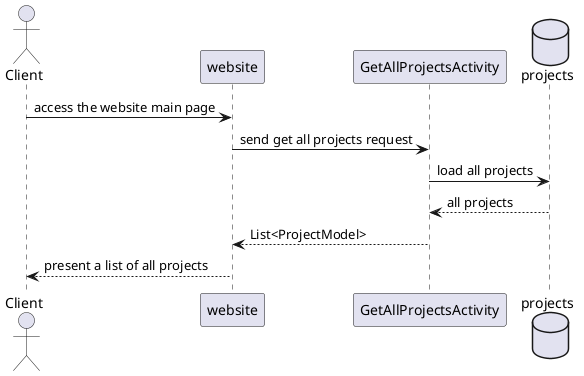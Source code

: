 @startuml
actor Client
participant website
participant GetAllProjectsActivity
database projects

Client -> website: access the website main page
website -> GetAllProjectsActivity: send get all projects request
GetAllProjectsActivity -> projects: load all projects
GetAllProjectsActivity <-- projects: all projects
website <-- GetAllProjectsActivity: List<ProjectModel>
Client <-- website: present a list of all projects
@enduml